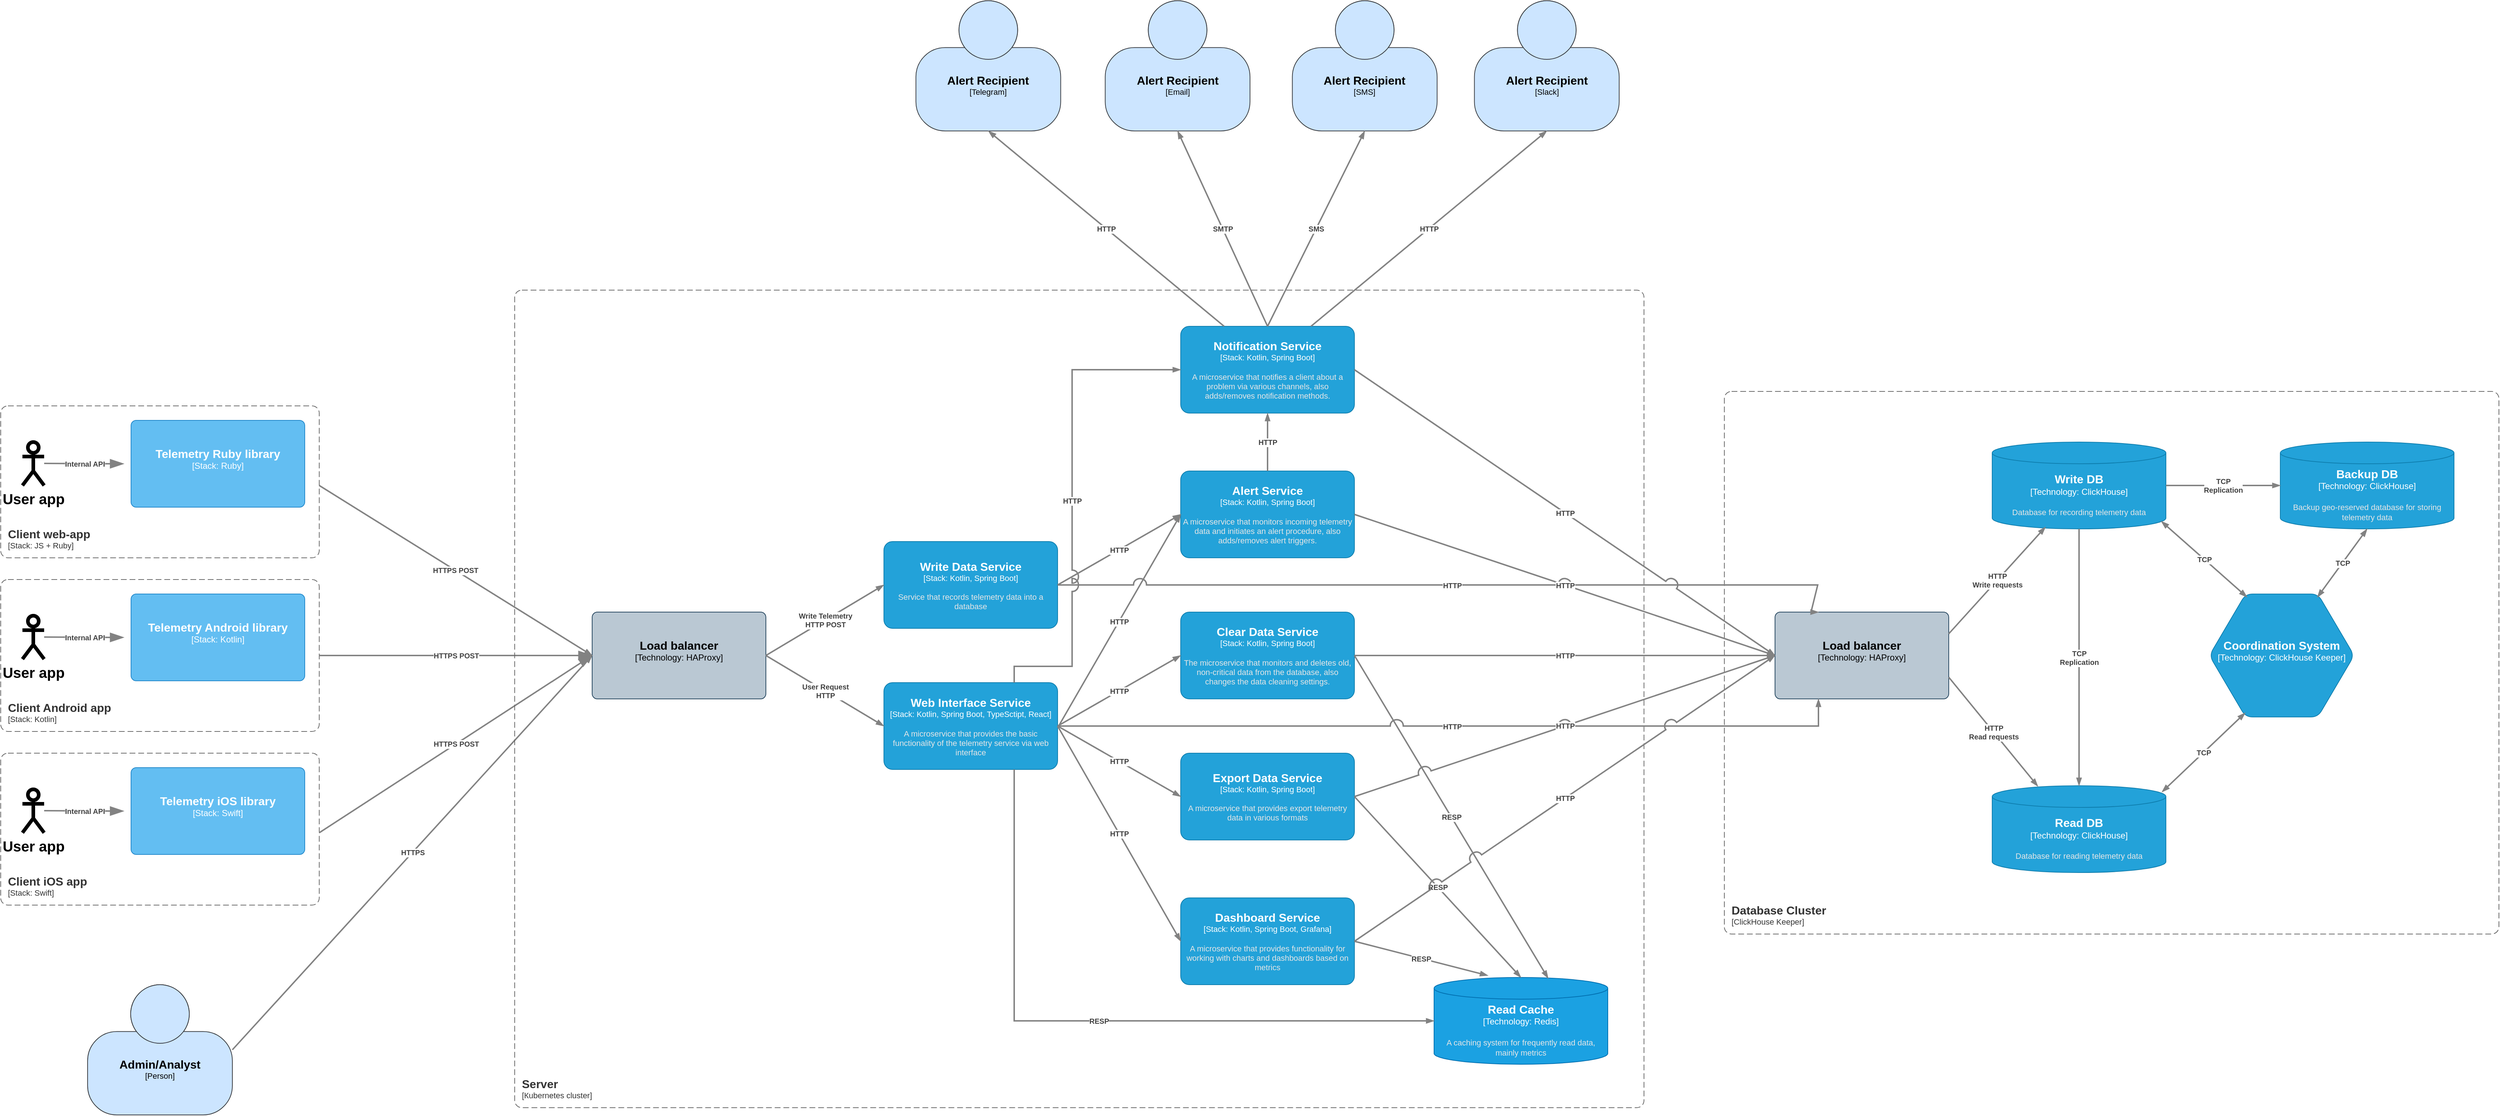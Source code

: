 <mxfile version="28.2.8">
  <diagram name="Страница — 1" id="ujGPFUUlUu314SVW7iKh">
    <mxGraphModel dx="1854" dy="2329" grid="1" gridSize="10" guides="1" tooltips="1" connect="1" arrows="1" fold="1" page="1" pageScale="1" pageWidth="827" pageHeight="1169" math="0" shadow="0">
      <root>
        <mxCell id="0" />
        <mxCell id="1" parent="0" />
        <object placeholders="1" c4Name="Write Data Service" c4Type="Stack" c4Technology="Kotlin, Spring Boot" c4Description="Service that records telemetry data into a database" label="&lt;font style=&quot;font-size: 16px&quot;&gt;&lt;b&gt;%c4Name%&lt;/b&gt;&lt;/font&gt;&lt;div&gt;[%c4Type%: %c4Technology%]&lt;/div&gt;&lt;br&gt;&lt;div&gt;&lt;font style=&quot;font-size: 11px&quot;&gt;&lt;font color=&quot;#E6E6E6&quot;&gt;%c4Description%&lt;/font&gt;&lt;/div&gt;" id="PJ23kh0so56DP_9Z9cC0-6">
          <mxCell style="rounded=1;whiteSpace=wrap;html=1;fontSize=11;labelBackgroundColor=none;fillColor=#23A2D9;fontColor=#ffffff;align=center;arcSize=10;strokeColor=#0E7DAD;metaEdit=1;resizable=0;points=[[0.25,0,0],[0.5,0,0],[0.75,0,0],[1,0.25,0],[1,0.5,0],[1,0.75,0],[0.75,1,0],[0.5,1,0],[0.25,1,0],[0,0.75,0],[0,0.5,0],[0,0.25,0]];" parent="1" vertex="1">
            <mxGeometry x="1230" y="307.5" width="240" height="120" as="geometry" />
          </mxCell>
        </object>
        <object placeholders="1" c4Name="Client web-app" c4Type="SystemScopeBoundary" c4Application="Stack: JS + Ruby" label="&lt;font style=&quot;font-size: 16px&quot;&gt;&lt;b&gt;&lt;div style=&quot;text-align: left&quot;&gt;%c4Name%&lt;/div&gt;&lt;/b&gt;&lt;/font&gt;&lt;div style=&quot;text-align: left&quot;&gt;[%c4Application%]&lt;/div&gt;" id="PJ23kh0so56DP_9Z9cC0-7">
          <mxCell style="rounded=1;fontSize=11;whiteSpace=wrap;html=1;dashed=1;arcSize=20;fillColor=none;strokeColor=#666666;fontColor=#333333;labelBackgroundColor=none;align=left;verticalAlign=bottom;labelBorderColor=none;spacingTop=0;spacing=10;dashPattern=8 4;metaEdit=1;rotatable=0;perimeter=rectanglePerimeter;noLabel=0;labelPadding=0;allowArrows=0;connectable=0;expand=0;recursiveResize=0;editable=1;pointerEvents=0;absoluteArcSize=1;points=[[0.25,0,0],[0.5,0,0],[0.75,0,0],[1,0.25,0],[1,0.5,0],[1,0.75,0],[0.75,1,0],[0.5,1,0],[0.25,1,0],[0,0.75,0],[0,0.5,0],[0,0.25,0]];" parent="1" vertex="1">
            <mxGeometry x="10" y="120" width="440" height="210" as="geometry" />
          </mxCell>
        </object>
        <object placeholders="1" c4Name="Telemetry Ruby library" c4Type="Stack" c4Technology="Ruby" c4Description="" label="&lt;font style=&quot;font-size: 16px&quot;&gt;&lt;b&gt;%c4Name%&lt;/b&gt;&lt;/font&gt;&lt;div&gt;[%c4Type%: %c4Technology%]&lt;/div&gt;&lt;br&gt;&lt;div&gt;&lt;font style=&quot;font-size: 11px&quot;&gt;%c4Description%&lt;/font&gt;&lt;/div&gt;" id="PJ23kh0so56DP_9Z9cC0-8">
          <mxCell style="rounded=1;whiteSpace=wrap;html=1;labelBackgroundColor=none;fillColor=#63BEF2;fontColor=#ffffff;align=center;arcSize=6;strokeColor=#2086C9;metaEdit=1;resizable=0;points=[[0.25,0,0],[0.5,0,0],[0.75,0,0],[1,0.25,0],[1,0.5,0],[1,0.75,0],[0.75,1,0],[0.5,1,0],[0.25,1,0],[0,0.75,0],[0,0.5,0],[0,0.25,0]];" parent="1" vertex="1">
            <mxGeometry x="190" y="140" width="240" height="120" as="geometry" />
          </mxCell>
        </object>
        <mxCell id="PJ23kh0so56DP_9Z9cC0-10" value="&lt;b&gt;&lt;font style=&quot;font-size: 20px;&quot;&gt;User app&lt;/font&gt;&lt;/b&gt;&lt;div&gt;&lt;b&gt;&lt;font style=&quot;font-size: 20px;&quot;&gt;&lt;br&gt;&lt;/font&gt;&lt;/b&gt;&lt;/div&gt;" style="shape=umlActor;verticalLabelPosition=bottom;verticalAlign=top;html=1;outlineConnect=0;strokeWidth=5;" parent="1" vertex="1">
          <mxGeometry x="40" y="170" width="30" height="60" as="geometry" />
        </mxCell>
        <object placeholders="1" c4Type="Relationship" c4Description="Internal API" label="&lt;div style=&quot;text-align: left&quot;&gt;&lt;div style=&quot;text-align: center&quot;&gt;&lt;b&gt;%c4Description%&lt;/b&gt;&lt;/div&gt;" id="PJ23kh0so56DP_9Z9cC0-11">
          <mxCell style="endArrow=blockThin;html=1;fontSize=10;fontColor=#404040;strokeWidth=2;endFill=1;strokeColor=#828282;elbow=vertical;metaEdit=1;endSize=14;startSize=14;jumpStyle=arc;jumpSize=16;rounded=0;edgeStyle=orthogonalEdgeStyle;" parent="1" edge="1">
            <mxGeometry width="240" relative="1" as="geometry">
              <mxPoint x="70" y="199.5" as="sourcePoint" />
              <mxPoint x="180" y="200" as="targetPoint" />
            </mxGeometry>
          </mxCell>
        </object>
        <object placeholders="1" c4Name="Client Android app" c4Type="SystemScopeBoundary" c4Application="Stack: Kotlin" label="&lt;font style=&quot;font-size: 16px&quot;&gt;&lt;b&gt;&lt;div style=&quot;text-align: left&quot;&gt;%c4Name%&lt;/div&gt;&lt;/b&gt;&lt;/font&gt;&lt;div style=&quot;text-align: left&quot;&gt;[%c4Application%]&lt;/div&gt;" id="PJ23kh0so56DP_9Z9cC0-13">
          <mxCell style="rounded=1;fontSize=11;whiteSpace=wrap;html=1;dashed=1;arcSize=20;fillColor=none;strokeColor=#666666;fontColor=#333333;labelBackgroundColor=none;align=left;verticalAlign=bottom;labelBorderColor=none;spacingTop=0;spacing=10;dashPattern=8 4;metaEdit=1;rotatable=0;perimeter=rectanglePerimeter;noLabel=0;labelPadding=0;allowArrows=0;connectable=0;expand=0;recursiveResize=0;editable=1;pointerEvents=0;absoluteArcSize=1;points=[[0.25,0,0],[0.5,0,0],[0.75,0,0],[1,0.25,0],[1,0.5,0],[1,0.75,0],[0.75,1,0],[0.5,1,0],[0.25,1,0],[0,0.75,0],[0,0.5,0],[0,0.25,0]];" parent="1" vertex="1">
            <mxGeometry x="10" y="360" width="440" height="210" as="geometry" />
          </mxCell>
        </object>
        <object placeholders="1" c4Name="Telemetry Android library" c4Type="Stack" c4Technology="Kotlin" c4Description="" label="&lt;font style=&quot;font-size: 16px&quot;&gt;&lt;b&gt;%c4Name%&lt;/b&gt;&lt;/font&gt;&lt;div&gt;[%c4Type%: %c4Technology%]&lt;/div&gt;&lt;br&gt;&lt;div&gt;&lt;font style=&quot;font-size: 11px&quot;&gt;%c4Description%&lt;/font&gt;&lt;/div&gt;" id="PJ23kh0so56DP_9Z9cC0-14">
          <mxCell style="rounded=1;whiteSpace=wrap;html=1;labelBackgroundColor=none;fillColor=#63BEF2;fontColor=#ffffff;align=center;arcSize=6;strokeColor=#2086C9;metaEdit=1;resizable=0;points=[[0.25,0,0],[0.5,0,0],[0.75,0,0],[1,0.25,0],[1,0.5,0],[1,0.75,0],[0.75,1,0],[0.5,1,0],[0.25,1,0],[0,0.75,0],[0,0.5,0],[0,0.25,0]];" parent="1" vertex="1">
            <mxGeometry x="190" y="380" width="240" height="120" as="geometry" />
          </mxCell>
        </object>
        <mxCell id="PJ23kh0so56DP_9Z9cC0-15" value="&lt;b&gt;&lt;font style=&quot;font-size: 20px;&quot;&gt;User app&lt;/font&gt;&lt;/b&gt;" style="shape=umlActor;verticalLabelPosition=bottom;verticalAlign=top;html=1;outlineConnect=0;strokeWidth=5;" parent="1" vertex="1">
          <mxGeometry x="40" y="410" width="30" height="60" as="geometry" />
        </mxCell>
        <object placeholders="1" c4Type="Relationship" c4Description="Internal API" label="&lt;div style=&quot;text-align: left&quot;&gt;&lt;div style=&quot;text-align: center&quot;&gt;&lt;b&gt;%c4Description%&lt;/b&gt;&lt;/div&gt;" id="PJ23kh0so56DP_9Z9cC0-16">
          <mxCell style="endArrow=blockThin;html=1;fontSize=10;fontColor=#404040;strokeWidth=2;endFill=1;strokeColor=#828282;elbow=vertical;metaEdit=1;endSize=14;startSize=14;jumpStyle=arc;jumpSize=16;rounded=0;edgeStyle=orthogonalEdgeStyle;" parent="1" edge="1">
            <mxGeometry width="240" relative="1" as="geometry">
              <mxPoint x="70" y="439.5" as="sourcePoint" />
              <mxPoint x="180" y="440" as="targetPoint" />
            </mxGeometry>
          </mxCell>
        </object>
        <object placeholders="1" c4Name="Client iOS app" c4Type="SystemScopeBoundary" c4Application="Stack: Swift" label="&lt;font style=&quot;font-size: 16px&quot;&gt;&lt;b&gt;&lt;div style=&quot;text-align: left&quot;&gt;%c4Name%&lt;/div&gt;&lt;/b&gt;&lt;/font&gt;&lt;div style=&quot;text-align: left&quot;&gt;[%c4Application%]&lt;/div&gt;" id="PJ23kh0so56DP_9Z9cC0-17">
          <mxCell style="rounded=1;fontSize=11;whiteSpace=wrap;html=1;dashed=1;arcSize=20;fillColor=none;strokeColor=#666666;fontColor=#333333;labelBackgroundColor=none;align=left;verticalAlign=bottom;labelBorderColor=none;spacingTop=0;spacing=10;dashPattern=8 4;metaEdit=1;rotatable=0;perimeter=rectanglePerimeter;noLabel=0;labelPadding=0;allowArrows=0;connectable=0;expand=0;recursiveResize=0;editable=1;pointerEvents=0;absoluteArcSize=1;points=[[0.25,0,0],[0.5,0,0],[0.75,0,0],[1,0.25,0],[1,0.5,0],[1,0.75,0],[0.75,1,0],[0.5,1,0],[0.25,1,0],[0,0.75,0],[0,0.5,0],[0,0.25,0]];" parent="1" vertex="1">
            <mxGeometry x="10" y="600" width="440" height="210" as="geometry" />
          </mxCell>
        </object>
        <object placeholders="1" c4Name="Telemetry iOS library" c4Type="Stack" c4Technology="Swift" c4Description="" label="&lt;font style=&quot;font-size: 16px&quot;&gt;&lt;b&gt;%c4Name%&lt;/b&gt;&lt;/font&gt;&lt;div&gt;[%c4Type%: %c4Technology%]&lt;/div&gt;&lt;br&gt;&lt;div&gt;&lt;font style=&quot;font-size: 11px&quot;&gt;%c4Description%&lt;/font&gt;&lt;/div&gt;" id="PJ23kh0so56DP_9Z9cC0-18">
          <mxCell style="rounded=1;whiteSpace=wrap;html=1;labelBackgroundColor=none;fillColor=#63BEF2;fontColor=#ffffff;align=center;arcSize=6;strokeColor=#2086C9;metaEdit=1;resizable=0;points=[[0.25,0,0],[0.5,0,0],[0.75,0,0],[1,0.25,0],[1,0.5,0],[1,0.75,0],[0.75,1,0],[0.5,1,0],[0.25,1,0],[0,0.75,0],[0,0.5,0],[0,0.25,0]];" parent="1" vertex="1">
            <mxGeometry x="190" y="620" width="240" height="120" as="geometry" />
          </mxCell>
        </object>
        <mxCell id="PJ23kh0so56DP_9Z9cC0-19" value="&lt;b&gt;&lt;font style=&quot;font-size: 20px;&quot;&gt;User app&lt;/font&gt;&lt;/b&gt;" style="shape=umlActor;verticalLabelPosition=bottom;verticalAlign=top;html=1;outlineConnect=0;strokeWidth=5;" parent="1" vertex="1">
          <mxGeometry x="40" y="650" width="30" height="60" as="geometry" />
        </mxCell>
        <object placeholders="1" c4Type="Relationship" c4Description="Internal API" label="&lt;div style=&quot;text-align: left&quot;&gt;&lt;div style=&quot;text-align: center&quot;&gt;&lt;b&gt;%c4Description%&lt;/b&gt;&lt;/div&gt;" id="PJ23kh0so56DP_9Z9cC0-20">
          <mxCell style="endArrow=blockThin;html=1;fontSize=10;fontColor=#404040;strokeWidth=2;endFill=1;strokeColor=#828282;elbow=vertical;metaEdit=1;endSize=14;startSize=14;jumpStyle=arc;jumpSize=16;rounded=0;edgeStyle=orthogonalEdgeStyle;" parent="1" edge="1">
            <mxGeometry width="240" relative="1" as="geometry">
              <mxPoint x="70" y="679.5" as="sourcePoint" />
              <mxPoint x="180" y="680" as="targetPoint" />
            </mxGeometry>
          </mxCell>
        </object>
        <object placeholders="1" c4Name="Load balancer" c4Type="Technology" c4Technology="HAProxy" c4Description="" label="&lt;font style=&quot;font-size: 16px&quot;&gt;&lt;b&gt;%c4Name%&lt;/b&gt;&lt;/font&gt;&lt;div&gt;[%c4Type%: %c4Technology%]&lt;/div&gt;&lt;br&gt;&lt;div&gt;&lt;font style=&quot;font-size: 11px&quot;&gt;%c4Description%&lt;/font&gt;&lt;/div&gt;" id="DJxPHzroDgfak4TRxIgO-2">
          <mxCell style="rounded=1;whiteSpace=wrap;html=1;labelBackgroundColor=none;fillColor=#bac8d3;align=center;arcSize=6;strokeColor=#23445d;metaEdit=1;resizable=0;points=[[0.25,0,0],[0.5,0,0],[0.75,0,0],[1,0.25,0],[1,0.5,0],[1,0.75,0],[0.75,1,0],[0.5,1,0],[0.25,1,0],[0,0.75,0],[0,0.5,0],[0,0.25,0]];" parent="1" vertex="1">
            <mxGeometry x="827" y="405" width="240" height="120" as="geometry" />
          </mxCell>
        </object>
        <object placeholders="1" c4Type="Relationship" c4Description="HTTPS POST" label="&lt;div style=&quot;text-align: left&quot;&gt;&lt;div style=&quot;text-align: center&quot;&gt;&lt;b&gt;%c4Description%&lt;/b&gt;&lt;/div&gt;" id="DJxPHzroDgfak4TRxIgO-3">
          <mxCell style="endArrow=blockThin;html=1;fontSize=10;fontColor=#404040;strokeWidth=2;endFill=1;strokeColor=#828282;elbow=vertical;metaEdit=1;jumpStyle=arc;jumpSize=16;rounded=0;entryX=0;entryY=0.5;entryDx=0;entryDy=0;entryPerimeter=0;" parent="1" target="DJxPHzroDgfak4TRxIgO-2" edge="1">
            <mxGeometry width="240" relative="1" as="geometry">
              <mxPoint x="450" y="230" as="sourcePoint" />
              <mxPoint x="910" y="270" as="targetPoint" />
            </mxGeometry>
          </mxCell>
        </object>
        <object placeholders="1" c4Type="Relationship" c4Description="HTTPS POST" label="&lt;div style=&quot;text-align: left&quot;&gt;&lt;div style=&quot;text-align: center&quot;&gt;&lt;b&gt;%c4Description%&lt;/b&gt;&lt;/div&gt;" id="DJxPHzroDgfak4TRxIgO-6">
          <mxCell style="endArrow=blockThin;html=1;fontSize=10;fontColor=#404040;strokeWidth=2;endFill=1;strokeColor=#828282;elbow=vertical;metaEdit=1;endSize=14;startSize=20;jumpStyle=arc;jumpSize=16;rounded=0;entryX=0;entryY=0.5;entryDx=0;entryDy=0;entryPerimeter=0;" parent="1" target="DJxPHzroDgfak4TRxIgO-2" edge="1">
            <mxGeometry width="240" relative="1" as="geometry">
              <mxPoint x="450" y="465" as="sourcePoint" />
              <mxPoint x="690" y="470" as="targetPoint" />
            </mxGeometry>
          </mxCell>
        </object>
        <object placeholders="1" c4Type="Relationship" c4Description="HTTPS POST" label="&lt;div style=&quot;text-align: left&quot;&gt;&lt;div style=&quot;text-align: center&quot;&gt;&lt;b&gt;%c4Description%&lt;/b&gt;&lt;/div&gt;" id="DJxPHzroDgfak4TRxIgO-8">
          <mxCell style="endArrow=blockThin;html=1;fontSize=10;fontColor=#404040;strokeWidth=2;endFill=1;strokeColor=#828282;elbow=vertical;metaEdit=1;endSize=14;startSize=14;jumpStyle=arc;jumpSize=16;rounded=0;entryX=0;entryY=0.5;entryDx=0;entryDy=0;entryPerimeter=0;" parent="1" target="DJxPHzroDgfak4TRxIgO-2" edge="1">
            <mxGeometry width="240" relative="1" as="geometry">
              <mxPoint x="450" y="710" as="sourcePoint" />
              <mxPoint x="827" y="955" as="targetPoint" />
            </mxGeometry>
          </mxCell>
        </object>
        <object placeholders="1" c4Type="Relationship" c4Description="HTTPS" label="&lt;div style=&quot;text-align: left&quot;&gt;&lt;div style=&quot;text-align: center&quot;&gt;&lt;b&gt;%c4Description%&lt;/b&gt;&lt;/div&gt;" id="DJxPHzroDgfak4TRxIgO-11">
          <mxCell style="endArrow=blockThin;html=1;fontSize=10;fontColor=#404040;strokeWidth=2;endFill=1;strokeColor=#828282;elbow=vertical;metaEdit=1;jumpStyle=arc;jumpSize=16;rounded=0;entryX=0;entryY=0.5;entryDx=0;entryDy=0;entryPerimeter=0;exitX=1;exitY=0.5;exitDx=0;exitDy=0;exitPerimeter=0;" parent="1" target="DJxPHzroDgfak4TRxIgO-2" edge="1" source="fp58TEoRmR5FGvBEZIwE-23">
            <mxGeometry width="240" relative="1" as="geometry">
              <mxPoint x="340" y="1010" as="sourcePoint" />
              <mxPoint x="1007" y="490.0" as="targetPoint" />
            </mxGeometry>
          </mxCell>
        </object>
        <object placeholders="1" c4Name="Web Interface Service" c4Type="Stack" c4Technology="Kotlin, Spring Boot, TypeSctipt, React" c4Description="A microservice that provides the basic functionality of the telemetry service via web interface" label="&lt;font style=&quot;font-size: 16px&quot;&gt;&lt;b&gt;%c4Name%&lt;/b&gt;&lt;/font&gt;&lt;div&gt;[%c4Type%: %c4Technology%]&lt;/div&gt;&lt;br&gt;&lt;div&gt;&lt;font style=&quot;font-size: 11px&quot;&gt;&lt;font color=&quot;#E6E6E6&quot;&gt;%c4Description%&lt;/font&gt;&lt;/div&gt;" id="DJxPHzroDgfak4TRxIgO-12">
          <mxCell style="rounded=1;whiteSpace=wrap;html=1;fontSize=11;labelBackgroundColor=none;fillColor=#23A2D9;fontColor=#ffffff;align=center;arcSize=10;strokeColor=#0E7DAD;metaEdit=1;resizable=0;points=[[0.25,0,0],[0.5,0,0],[0.75,0,0],[1,0.25,0],[1,0.5,0],[1,0.75,0],[0.75,1,0],[0.5,1,0],[0.25,1,0],[0,0.75,0],[0,0.5,0],[0,0.25,0]];" parent="1" vertex="1">
            <mxGeometry x="1230" y="502.5" width="240" height="120" as="geometry" />
          </mxCell>
        </object>
        <object placeholders="1" c4Name="Dashboard Service" c4Type="Stack" c4Technology="Kotlin, Spring Boot, Grafana" c4Description="A microservice that provides functionality for working with charts and dashboards based on metrics" label="&lt;font style=&quot;font-size: 16px&quot;&gt;&lt;b&gt;%c4Name%&lt;/b&gt;&lt;/font&gt;&lt;div&gt;[%c4Type%: %c4Technology%]&lt;/div&gt;&lt;br&gt;&lt;div&gt;&lt;font style=&quot;font-size: 11px&quot;&gt;&lt;font color=&quot;#E6E6E6&quot;&gt;%c4Description%&lt;/font&gt;&lt;/div&gt;" id="DJxPHzroDgfak4TRxIgO-13">
          <mxCell style="rounded=1;whiteSpace=wrap;html=1;fontSize=11;labelBackgroundColor=none;fillColor=#23A2D9;fontColor=#ffffff;align=center;arcSize=10;strokeColor=#0E7DAD;metaEdit=1;resizable=0;points=[[0.25,0,0],[0.5,0,0],[0.75,0,0],[1,0.25,0],[1,0.5,0],[1,0.75,0],[0.75,1,0],[0.5,1,0],[0.25,1,0],[0,0.75,0],[0,0.5,0],[0,0.25,0]];" parent="1" vertex="1">
            <mxGeometry x="1640" y="800" width="240" height="120" as="geometry" />
          </mxCell>
        </object>
        <object placeholders="1" c4Name="Export Data Service" c4Type="Stack" c4Technology="Kotlin, Spring Boot" c4Description="A microservice that provides export telemetry data in various formats" label="&lt;font style=&quot;font-size: 16px&quot;&gt;&lt;b&gt;%c4Name%&lt;/b&gt;&lt;/font&gt;&lt;div&gt;[%c4Type%: %c4Technology%]&lt;/div&gt;&lt;br&gt;&lt;div&gt;&lt;font style=&quot;font-size: 11px&quot;&gt;&lt;font color=&quot;#E6E6E6&quot;&gt;%c4Description%&lt;/font&gt;&lt;/div&gt;" id="DJxPHzroDgfak4TRxIgO-14">
          <mxCell style="rounded=1;whiteSpace=wrap;html=1;fontSize=11;labelBackgroundColor=none;fillColor=#23A2D9;fontColor=#ffffff;align=center;arcSize=10;strokeColor=#0E7DAD;metaEdit=1;resizable=0;points=[[0.25,0,0],[0.5,0,0],[0.75,0,0],[1,0.25,0],[1,0.5,0],[1,0.75,0],[0.75,1,0],[0.5,1,0],[0.25,1,0],[0,0.75,0],[0,0.5,0],[0,0.25,0]];" parent="1" vertex="1">
            <mxGeometry x="1640" y="600" width="240" height="120" as="geometry" />
          </mxCell>
        </object>
        <object placeholders="1" c4Name="Alert Service" c4Type="Stack" c4Technology="Kotlin, Spring Boot" c4Description="A microservice that monitors incoming telemetry data and initiates an alert procedure, also adds/removes alert triggers." label="&lt;font style=&quot;font-size: 16px&quot;&gt;&lt;b&gt;%c4Name%&lt;/b&gt;&lt;/font&gt;&lt;div&gt;[%c4Type%: %c4Technology%]&lt;/div&gt;&lt;br&gt;&lt;div&gt;&lt;font style=&quot;font-size: 11px&quot;&gt;&lt;font color=&quot;#E6E6E6&quot;&gt;%c4Description%&lt;/font&gt;&lt;/div&gt;" id="DJxPHzroDgfak4TRxIgO-15">
          <mxCell style="rounded=1;whiteSpace=wrap;html=1;fontSize=11;labelBackgroundColor=none;fillColor=#23A2D9;fontColor=#ffffff;align=center;arcSize=10;strokeColor=#0E7DAD;metaEdit=1;resizable=0;points=[[0.25,0,0],[0.5,0,0],[0.75,0,0],[1,0.25,0],[1,0.5,0],[1,0.75,0],[0.75,1,0],[0.5,1,0],[0.25,1,0],[0,0.75,0],[0,0.5,0],[0,0.25,0]];" parent="1" vertex="1">
            <mxGeometry x="1640" y="210" width="240" height="120" as="geometry" />
          </mxCell>
        </object>
        <object placeholders="1" c4Name="Notification Service" c4Type="Stack" c4Technology="Kotlin, Spring Boot" c4Description="A microservice that notifies a client about a problem via various channels, also adds/removes notification methods." label="&lt;font style=&quot;font-size: 16px&quot;&gt;&lt;b&gt;%c4Name%&lt;/b&gt;&lt;/font&gt;&lt;div&gt;[%c4Type%: %c4Technology%]&lt;/div&gt;&lt;br&gt;&lt;div&gt;&lt;font style=&quot;font-size: 11px&quot;&gt;&lt;font color=&quot;#E6E6E6&quot;&gt;%c4Description%&lt;/font&gt;&lt;/div&gt;" id="DJxPHzroDgfak4TRxIgO-16">
          <mxCell style="rounded=1;whiteSpace=wrap;html=1;fontSize=11;labelBackgroundColor=none;fillColor=#23A2D9;fontColor=#ffffff;align=center;arcSize=10;strokeColor=#0E7DAD;metaEdit=1;resizable=0;points=[[0.25,0,0],[0.5,0,0],[0.75,0,0],[1,0.25,0],[1,0.5,0],[1,0.75,0],[0.75,1,0],[0.5,1,0],[0.25,1,0],[0,0.75,0],[0,0.5,0],[0,0.25,0]];" parent="1" vertex="1">
            <mxGeometry x="1640" y="10" width="240" height="120" as="geometry" />
          </mxCell>
        </object>
        <object placeholders="1" c4Name="Clear Data Service" c4Type="Stack" c4Technology="Kotlin, Spring Boot" c4Description="The microservice that monitors and deletes old, non-critical data from the database, also changes the data cleaning settings." label="&lt;font style=&quot;font-size: 16px&quot;&gt;&lt;b&gt;%c4Name%&lt;/b&gt;&lt;/font&gt;&lt;div&gt;[%c4Type%: %c4Technology%]&lt;/div&gt;&lt;br&gt;&lt;div&gt;&lt;font style=&quot;font-size: 11px&quot;&gt;&lt;font color=&quot;#E6E6E6&quot;&gt;%c4Description%&lt;/font&gt;&lt;/div&gt;" id="DJxPHzroDgfak4TRxIgO-17">
          <mxCell style="rounded=1;whiteSpace=wrap;html=1;fontSize=11;labelBackgroundColor=none;fillColor=#23A2D9;fontColor=#ffffff;align=center;arcSize=10;strokeColor=#0E7DAD;metaEdit=1;resizable=0;points=[[0.25,0,0],[0.5,0,0],[0.75,0,0],[1,0.25,0],[1,0.5,0],[1,0.75,0],[0.75,1,0],[0.5,1,0],[0.25,1,0],[0,0.75,0],[0,0.5,0],[0,0.25,0]];" parent="1" vertex="1">
            <mxGeometry x="1640" y="405" width="240" height="120" as="geometry" />
          </mxCell>
        </object>
        <object placeholders="1" c4Name="Read Cache" c4Type="Technology" c4Technology="Redis" c4Description="A caching system for frequently read data, mainly metrics" label="&lt;font style=&quot;font-size: 16px&quot;&gt;&lt;b&gt;%c4Name%&lt;/b&gt;&lt;/font&gt;&lt;div&gt;[%c4Type%:&amp;nbsp;%c4Technology%]&lt;/div&gt;&lt;br&gt;&lt;div&gt;&lt;font style=&quot;font-size: 11px&quot;&gt;&lt;font color=&quot;#E6E6E6&quot;&gt;%c4Description%&lt;/font&gt;&lt;/div&gt;" id="DJxPHzroDgfak4TRxIgO-18">
          <mxCell style="shape=cylinder3;size=15;whiteSpace=wrap;html=1;boundedLbl=1;rounded=0;labelBackgroundColor=none;fillColor=#1ba1e2;fontSize=12;align=center;strokeColor=#006EAF;metaEdit=1;points=[[0.5,0,0],[1,0.25,0],[1,0.5,0],[1,0.75,0],[0.5,1,0],[0,0.75,0],[0,0.5,0],[0,0.25,0]];resizable=0;fontColor=#ffffff;" parent="1" vertex="1">
            <mxGeometry x="1990" y="910" width="240" height="120" as="geometry" />
          </mxCell>
        </object>
        <object placeholders="1" c4Name="Server" c4Type="SystemScopeBoundary" c4Application="Кubernetes cluster" label="&lt;font style=&quot;font-size: 16px&quot;&gt;&lt;b&gt;&lt;div style=&quot;text-align: left&quot;&gt;%c4Name%&lt;/div&gt;&lt;/b&gt;&lt;/font&gt;&lt;div style=&quot;text-align: left&quot;&gt;[%c4Application%]&lt;/div&gt;" id="DJxPHzroDgfak4TRxIgO-19">
          <mxCell style="rounded=1;fontSize=11;whiteSpace=wrap;html=1;dashed=1;arcSize=20;fillColor=none;strokeColor=#666666;fontColor=#333333;labelBackgroundColor=none;align=left;verticalAlign=bottom;labelBorderColor=none;spacingTop=0;spacing=10;dashPattern=8 4;metaEdit=1;rotatable=0;perimeter=rectanglePerimeter;noLabel=0;labelPadding=0;allowArrows=0;connectable=0;expand=0;recursiveResize=0;editable=1;pointerEvents=0;absoluteArcSize=1;points=[[0.25,0,0],[0.5,0,0],[0.75,0,0],[1,0.25,0],[1,0.5,0],[1,0.75,0],[0.75,1,0],[0.5,1,0],[0.25,1,0],[0,0.75,0],[0,0.5,0],[0,0.25,0]];" parent="1" vertex="1">
            <mxGeometry x="720" y="-40" width="1560" height="1130" as="geometry" />
          </mxCell>
        </object>
        <object placeholders="1" c4Name="Database Cluster" c4Type="SystemScopeBoundary" c4Application="ClickHouse Keeper" label="&lt;font style=&quot;font-size: 16px&quot;&gt;&lt;b&gt;&lt;div style=&quot;text-align: left&quot;&gt;%c4Name%&lt;/div&gt;&lt;/b&gt;&lt;/font&gt;&lt;div style=&quot;text-align: left&quot;&gt;[%c4Application%]&lt;/div&gt;" id="fp58TEoRmR5FGvBEZIwE-1">
          <mxCell style="rounded=1;fontSize=11;whiteSpace=wrap;html=1;dashed=1;arcSize=20;fillColor=none;strokeColor=#666666;fontColor=#333333;labelBackgroundColor=none;align=left;verticalAlign=bottom;labelBorderColor=none;spacingTop=0;spacing=10;dashPattern=8 4;metaEdit=1;rotatable=0;perimeter=rectanglePerimeter;noLabel=0;labelPadding=0;allowArrows=0;connectable=0;expand=0;recursiveResize=0;editable=1;pointerEvents=0;absoluteArcSize=1;points=[[0.25,0,0],[0.5,0,0],[0.75,0,0],[1,0.25,0],[1,0.5,0],[1,0.75,0],[0.75,1,0],[0.5,1,0],[0.25,1,0],[0,0.75,0],[0,0.5,0],[0,0.25,0]];" vertex="1" parent="1">
            <mxGeometry x="2391" y="100" width="1070" height="750" as="geometry" />
          </mxCell>
        </object>
        <object placeholders="1" c4Name="Write DB" c4Type="Technology" c4Technology="ClickHouse" c4Description="Database for recording telemetry data" label="&lt;font style=&quot;font-size: 16px&quot;&gt;&lt;b&gt;%c4Name%&lt;/b&gt;&lt;/font&gt;&lt;div&gt;[%c4Type%:&amp;nbsp;%c4Technology%]&lt;/div&gt;&lt;br&gt;&lt;div&gt;&lt;font style=&quot;font-size: 11px&quot;&gt;&lt;font color=&quot;#E6E6E6&quot;&gt;%c4Description%&lt;/font&gt;&lt;/div&gt;" id="fp58TEoRmR5FGvBEZIwE-2">
          <mxCell style="shape=cylinder3;size=15;whiteSpace=wrap;html=1;boundedLbl=1;rounded=0;labelBackgroundColor=none;fillColor=#23A2D9;fontSize=12;fontColor=#ffffff;align=center;strokeColor=#0E7DAD;metaEdit=1;points=[[0.5,0,0],[1,0.25,0],[1,0.5,0],[1,0.75,0],[0.5,1,0],[0,0.75,0],[0,0.5,0],[0,0.25,0]];resizable=0;" vertex="1" parent="1">
            <mxGeometry x="2761" y="170" width="240" height="120" as="geometry" />
          </mxCell>
        </object>
        <object placeholders="1" c4Name="Coordination System" c4Type="Technology" c4Technology="ClickHouse Keeper" c4Description="" label="&lt;font style=&quot;font-size: 16px&quot;&gt;&lt;b&gt;%c4Name%&lt;/b&gt;&lt;/font&gt;&lt;div&gt;[%c4Type%:&amp;nbsp;%c4Technology%]&lt;/div&gt;&lt;br&gt;&lt;div&gt;&lt;font style=&quot;font-size: 11px&quot;&gt;&lt;font color=&quot;#E6E6E6&quot;&gt;%c4Description%&lt;/font&gt;&lt;/div&gt;" id="fp58TEoRmR5FGvBEZIwE-3">
          <mxCell style="shape=hexagon;size=50;perimeter=hexagonPerimeter2;whiteSpace=wrap;html=1;fixedSize=1;rounded=1;labelBackgroundColor=none;fillColor=#23A2D9;fontSize=12;fontColor=#ffffff;align=center;strokeColor=#0E7DAD;metaEdit=1;points=[[0.5,0,0],[1,0.25,0],[1,0.5,0],[1,0.75,0],[0.5,1,0],[0,0.75,0],[0,0.5,0],[0,0.25,0]];resizable=0;" vertex="1" parent="1">
            <mxGeometry x="3061" y="380" width="200" height="170" as="geometry" />
          </mxCell>
        </object>
        <object placeholders="1" c4Name="Read DB" c4Type="Technology" c4Technology="ClickHouse" c4Description="Database for reading telemetry data" label="&lt;font style=&quot;font-size: 16px&quot;&gt;&lt;b&gt;%c4Name%&lt;/b&gt;&lt;/font&gt;&lt;div&gt;[%c4Type%:&amp;nbsp;%c4Technology%]&lt;/div&gt;&lt;br&gt;&lt;div&gt;&lt;font style=&quot;font-size: 11px&quot;&gt;&lt;font color=&quot;#E6E6E6&quot;&gt;%c4Description%&lt;/font&gt;&lt;/div&gt;" id="fp58TEoRmR5FGvBEZIwE-4">
          <mxCell style="shape=cylinder3;size=15;whiteSpace=wrap;html=1;boundedLbl=1;rounded=0;labelBackgroundColor=none;fillColor=#23A2D9;fontSize=12;fontColor=#ffffff;align=center;strokeColor=#0E7DAD;metaEdit=1;points=[[0.5,0,0],[1,0.25,0],[1,0.5,0],[1,0.75,0],[0.5,1,0],[0,0.75,0],[0,0.5,0],[0,0.25,0]];resizable=0;" vertex="1" parent="1">
            <mxGeometry x="2761" y="645" width="240" height="120" as="geometry" />
          </mxCell>
        </object>
        <object placeholders="1" c4Name="Load balancer" c4Type="Technology" c4Technology="HAProxy" c4Description="" label="&lt;font style=&quot;font-size: 16px&quot;&gt;&lt;b&gt;%c4Name%&lt;/b&gt;&lt;/font&gt;&lt;div&gt;[%c4Type%: %c4Technology%]&lt;/div&gt;&lt;br&gt;&lt;div&gt;&lt;font style=&quot;font-size: 11px&quot;&gt;%c4Description%&lt;/font&gt;&lt;/div&gt;" id="fp58TEoRmR5FGvBEZIwE-5">
          <mxCell style="rounded=1;whiteSpace=wrap;html=1;labelBackgroundColor=none;fillColor=#bac8d3;align=center;arcSize=6;strokeColor=#23445d;metaEdit=1;resizable=0;points=[[0.25,0,0],[0.5,0,0],[0.75,0,0],[1,0.25,0],[1,0.5,0],[1,0.75,0],[0.75,1,0],[0.5,1,0],[0.25,1,0],[0,0.75,0],[0,0.5,0],[0,0.25,0]];" vertex="1" parent="1">
            <mxGeometry x="2461" y="405" width="240" height="120" as="geometry" />
          </mxCell>
        </object>
        <object placeholders="1" c4Type="Relationship" c4Description="Write Telemetry&#xa;HTTP POST" label="&lt;div style=&quot;text-align: left&quot;&gt;&lt;div style=&quot;text-align: center&quot;&gt;&lt;b&gt;%c4Description%&lt;/b&gt;&lt;/div&gt;" id="fp58TEoRmR5FGvBEZIwE-7">
          <mxCell style="endArrow=blockThin;html=1;fontSize=10;fontColor=#404040;strokeWidth=2;endFill=1;strokeColor=#828282;elbow=vertical;metaEdit=1;jumpStyle=arc;jumpSize=16;rounded=0;entryX=0;entryY=0.5;entryDx=0;entryDy=0;entryPerimeter=0;exitX=1;exitY=0.5;exitDx=0;exitDy=0;exitPerimeter=0;" edge="1" parent="1" source="DJxPHzroDgfak4TRxIgO-2" target="PJ23kh0so56DP_9Z9cC0-6">
            <mxGeometry width="240" relative="1" as="geometry">
              <mxPoint x="990" y="155" as="sourcePoint" />
              <mxPoint x="1367" y="390" as="targetPoint" />
            </mxGeometry>
          </mxCell>
        </object>
        <object placeholders="1" c4Type="Relationship" c4Description="User Request&#xa;HTTP" label="&lt;div style=&quot;text-align: left&quot;&gt;&lt;div style=&quot;text-align: center&quot;&gt;&lt;b&gt;%c4Description%&lt;/b&gt;&lt;/div&gt;" id="fp58TEoRmR5FGvBEZIwE-9">
          <mxCell style="endArrow=blockThin;html=1;fontSize=10;fontColor=#404040;strokeWidth=2;endFill=1;strokeColor=#828282;elbow=vertical;metaEdit=1;jumpStyle=arc;jumpSize=16;rounded=0;entryX=0;entryY=0.5;entryDx=0;entryDy=0;entryPerimeter=0;exitX=1;exitY=0.5;exitDx=0;exitDy=0;exitPerimeter=0;" edge="1" parent="1" source="DJxPHzroDgfak4TRxIgO-2" target="DJxPHzroDgfak4TRxIgO-12">
            <mxGeometry width="240" relative="1" as="geometry">
              <mxPoint x="1120" y="555" as="sourcePoint" />
              <mxPoint x="1283" y="420" as="targetPoint" />
            </mxGeometry>
          </mxCell>
        </object>
        <object placeholders="1" c4Type="Relationship" c4Description="HTTP" label="&lt;div style=&quot;text-align: left&quot;&gt;&lt;div style=&quot;text-align: center&quot;&gt;&lt;b&gt;%c4Description%&lt;/b&gt;&lt;/div&gt;" id="fp58TEoRmR5FGvBEZIwE-10">
          <mxCell style="endArrow=blockThin;html=1;fontSize=10;fontColor=#404040;strokeWidth=2;endFill=1;strokeColor=#828282;elbow=vertical;metaEdit=1;jumpStyle=arc;jumpSize=16;rounded=0;entryX=0;entryY=0.5;entryDx=0;entryDy=0;entryPerimeter=0;exitX=1;exitY=0.5;exitDx=0;exitDy=0;exitPerimeter=0;" edge="1" parent="1" source="PJ23kh0so56DP_9Z9cC0-6" target="DJxPHzroDgfak4TRxIgO-15">
            <mxGeometry width="240" relative="1" as="geometry">
              <mxPoint x="1470" y="190" as="sourcePoint" />
              <mxPoint x="1573" y="200" as="targetPoint" />
            </mxGeometry>
          </mxCell>
        </object>
        <object placeholders="1" c4Type="Relationship" c4Description="HTTP" label="&lt;div style=&quot;text-align: left&quot;&gt;&lt;div style=&quot;text-align: center&quot;&gt;&lt;b&gt;%c4Description%&lt;/b&gt;&lt;/div&gt;" id="fp58TEoRmR5FGvBEZIwE-12">
          <mxCell style="endArrow=blockThin;html=1;fontSize=10;fontColor=#404040;strokeWidth=2;endFill=1;strokeColor=#828282;elbow=vertical;metaEdit=1;jumpStyle=arc;jumpSize=16;rounded=0;entryX=0.5;entryY=1;entryDx=0;entryDy=0;entryPerimeter=0;exitX=0.5;exitY=0;exitDx=0;exitDy=0;exitPerimeter=0;" edge="1" parent="1" source="DJxPHzroDgfak4TRxIgO-15" target="DJxPHzroDgfak4TRxIgO-16">
            <mxGeometry width="240" relative="1" as="geometry">
              <mxPoint x="1760" y="288" as="sourcePoint" />
              <mxPoint x="1930" y="180" as="targetPoint" />
            </mxGeometry>
          </mxCell>
        </object>
        <object placeholders="1" c4Type="Relationship" c4Description="HTTP" label="&lt;div style=&quot;text-align: left&quot;&gt;&lt;div style=&quot;text-align: center&quot;&gt;&lt;b&gt;%c4Description%&lt;/b&gt;&lt;/div&gt;" id="fp58TEoRmR5FGvBEZIwE-14">
          <mxCell style="endArrow=blockThin;html=1;fontSize=10;fontColor=#404040;strokeWidth=2;endFill=1;strokeColor=#828282;elbow=vertical;metaEdit=1;jumpStyle=arc;jumpSize=16;rounded=0;entryX=0;entryY=0.5;entryDx=0;entryDy=0;entryPerimeter=0;exitX=1;exitY=0.5;exitDx=0;exitDy=0;exitPerimeter=0;" edge="1" parent="1" target="DJxPHzroDgfak4TRxIgO-15">
            <mxGeometry width="240" relative="1" as="geometry">
              <mxPoint x="1470" y="565" as="sourcePoint" />
              <mxPoint x="1640" y="457" as="targetPoint" />
            </mxGeometry>
          </mxCell>
        </object>
        <object placeholders="1" c4Type="Relationship" c4Description="HTTP" label="&lt;div style=&quot;text-align: left&quot;&gt;&lt;div style=&quot;text-align: center&quot;&gt;&lt;b&gt;%c4Description%&lt;/b&gt;&lt;/div&gt;" id="fp58TEoRmR5FGvBEZIwE-15">
          <mxCell style="endArrow=blockThin;html=1;fontSize=10;fontColor=#404040;strokeWidth=2;endFill=1;strokeColor=#828282;elbow=vertical;metaEdit=1;jumpStyle=arc;jumpSize=16;rounded=0;entryX=0;entryY=0.5;entryDx=0;entryDy=0;entryPerimeter=0;exitX=1;exitY=0.5;exitDx=0;exitDy=0;exitPerimeter=0;" edge="1" parent="1" source="DJxPHzroDgfak4TRxIgO-12" target="DJxPHzroDgfak4TRxIgO-13">
            <mxGeometry width="240" relative="1" as="geometry">
              <mxPoint x="1520" y="600" as="sourcePoint" />
              <mxPoint x="1640" y="457" as="targetPoint" />
            </mxGeometry>
          </mxCell>
        </object>
        <object placeholders="1" c4Type="Relationship" c4Description="HTTP" label="&lt;div style=&quot;text-align: left&quot;&gt;&lt;div style=&quot;text-align: center&quot;&gt;&lt;b&gt;%c4Description%&lt;/b&gt;&lt;/div&gt;" id="fp58TEoRmR5FGvBEZIwE-16">
          <mxCell style="endArrow=blockThin;html=1;fontSize=10;fontColor=#404040;strokeWidth=2;endFill=1;strokeColor=#828282;elbow=vertical;metaEdit=1;jumpStyle=arc;jumpSize=16;rounded=0;entryX=0;entryY=0.5;entryDx=0;entryDy=0;entryPerimeter=0;exitX=1;exitY=0.5;exitDx=0;exitDy=0;exitPerimeter=0;" edge="1" parent="1" source="DJxPHzroDgfak4TRxIgO-12" target="DJxPHzroDgfak4TRxIgO-14">
            <mxGeometry width="240" relative="1" as="geometry">
              <mxPoint x="1590" y="550" as="sourcePoint" />
              <mxPoint x="1760" y="567" as="targetPoint" />
            </mxGeometry>
          </mxCell>
        </object>
        <object placeholders="1" c4Type="Relationship" c4Description="HTTP" label="&lt;div style=&quot;text-align: left&quot;&gt;&lt;div style=&quot;text-align: center&quot;&gt;&lt;b&gt;%c4Description%&lt;/b&gt;&lt;/div&gt;" id="fp58TEoRmR5FGvBEZIwE-17">
          <mxCell style="endArrow=blockThin;html=1;fontSize=10;fontColor=#404040;strokeWidth=2;endFill=1;strokeColor=#828282;elbow=vertical;metaEdit=1;jumpStyle=arc;jumpSize=16;rounded=0;entryX=0;entryY=0.5;entryDx=0;entryDy=0;entryPerimeter=0;exitX=1;exitY=0.5;exitDx=0;exitDy=0;exitPerimeter=0;" edge="1" parent="1" source="DJxPHzroDgfak4TRxIgO-12" target="DJxPHzroDgfak4TRxIgO-17">
            <mxGeometry width="240" relative="1" as="geometry">
              <mxPoint x="1484" y="640" as="sourcePoint" />
              <mxPoint x="1654" y="657" as="targetPoint" />
            </mxGeometry>
          </mxCell>
        </object>
        <object placeholders="1" c4Type="Relationship" c4Description="RESP" label="&lt;div style=&quot;text-align: left&quot;&gt;&lt;div style=&quot;text-align: center&quot;&gt;&lt;b&gt;%c4Description%&lt;/b&gt;&lt;/div&gt;" id="fp58TEoRmR5FGvBEZIwE-18">
          <mxCell style="endArrow=blockThin;html=1;fontSize=10;fontColor=#404040;strokeWidth=2;endFill=1;strokeColor=#828282;elbow=vertical;metaEdit=1;jumpStyle=arc;jumpSize=16;rounded=0;entryX=0.31;entryY=-0.022;entryDx=0;entryDy=0;entryPerimeter=0;exitX=1;exitY=0.5;exitDx=0;exitDy=0;exitPerimeter=0;" edge="1" parent="1" source="DJxPHzroDgfak4TRxIgO-13" target="DJxPHzroDgfak4TRxIgO-18">
            <mxGeometry width="240" relative="1" as="geometry">
              <mxPoint x="1940" y="443" as="sourcePoint" />
              <mxPoint x="2110" y="640" as="targetPoint" />
            </mxGeometry>
          </mxCell>
        </object>
        <object placeholders="1" c4Type="Relationship" c4Description="RESP" label="&lt;div style=&quot;text-align: left&quot;&gt;&lt;div style=&quot;text-align: center&quot;&gt;&lt;b&gt;%c4Description%&lt;/b&gt;&lt;/div&gt;" id="fp58TEoRmR5FGvBEZIwE-20">
          <mxCell style="endArrow=blockThin;html=1;fontSize=10;fontColor=#404040;strokeWidth=2;endFill=1;strokeColor=#828282;elbow=vertical;metaEdit=1;jumpStyle=arc;jumpSize=16;rounded=0;exitX=1;exitY=0.5;exitDx=0;exitDy=0;exitPerimeter=0;entryX=0.5;entryY=0;entryDx=0;entryDy=0;entryPerimeter=0;" edge="1" parent="1" source="DJxPHzroDgfak4TRxIgO-14" target="DJxPHzroDgfak4TRxIgO-18">
            <mxGeometry width="240" relative="1" as="geometry">
              <mxPoint x="1920" y="433" as="sourcePoint" />
              <mxPoint x="2114" y="770" as="targetPoint" />
            </mxGeometry>
          </mxCell>
        </object>
        <object placeholders="1" c4Type="Relationship" c4Description="RESP" label="&lt;div style=&quot;text-align: left&quot;&gt;&lt;div style=&quot;text-align: center&quot;&gt;&lt;b&gt;%c4Description%&lt;/b&gt;&lt;/div&gt;" id="fp58TEoRmR5FGvBEZIwE-21">
          <mxCell style="endArrow=blockThin;html=1;fontSize=10;fontColor=#404040;strokeWidth=2;endFill=1;strokeColor=#828282;elbow=vertical;metaEdit=1;jumpStyle=arc;jumpSize=16;rounded=0;exitX=0.75;exitY=1;exitDx=0;exitDy=0;exitPerimeter=0;edgeStyle=orthogonalEdgeStyle;entryX=0;entryY=0.5;entryDx=0;entryDy=0;entryPerimeter=0;" edge="1" parent="1" source="DJxPHzroDgfak4TRxIgO-12" target="DJxPHzroDgfak4TRxIgO-18">
            <mxGeometry width="240" relative="1" as="geometry">
              <mxPoint x="1300" y="660" as="sourcePoint" />
              <mxPoint x="1990" y="940" as="targetPoint" />
              <Array as="points">
                <mxPoint x="1410" y="970" />
              </Array>
            </mxGeometry>
          </mxCell>
        </object>
        <object placeholders="1" c4Type="Relationship" c4Description="RESP" label="&lt;div style=&quot;text-align: left&quot;&gt;&lt;div style=&quot;text-align: center&quot;&gt;&lt;b&gt;%c4Description%&lt;/b&gt;&lt;/div&gt;" id="fp58TEoRmR5FGvBEZIwE-22">
          <mxCell style="endArrow=blockThin;html=1;fontSize=10;fontColor=#404040;strokeWidth=2;endFill=1;strokeColor=#828282;elbow=vertical;metaEdit=1;jumpStyle=arc;jumpSize=16;rounded=0;exitX=1;exitY=0.5;exitDx=0;exitDy=0;exitPerimeter=0;entryX=0.657;entryY=0.011;entryDx=0;entryDy=0;entryPerimeter=0;" edge="1" parent="1" source="DJxPHzroDgfak4TRxIgO-17" target="DJxPHzroDgfak4TRxIgO-18">
            <mxGeometry width="240" relative="1" as="geometry">
              <mxPoint x="1910" y="422.5" as="sourcePoint" />
              <mxPoint x="2150" y="870" as="targetPoint" />
            </mxGeometry>
          </mxCell>
        </object>
        <object placeholders="1" c4Name="Admin/Analyst" c4Type="Person" c4Description="" label="&lt;font style=&quot;font-size: 16px&quot;&gt;&lt;b&gt;%c4Name%&lt;/b&gt;&lt;/font&gt;&lt;div&gt;[%c4Type%]&lt;/div&gt;&lt;br&gt;&lt;div&gt;&lt;font style=&quot;font-size: 11px&quot;&gt;&lt;font color=&quot;#cccccc&quot;&gt;%c4Description%&lt;/font&gt;&lt;/div&gt;" id="fp58TEoRmR5FGvBEZIwE-23">
          <mxCell style="html=1;fontSize=11;dashed=0;whiteSpace=wrap;fillColor=#cce5ff;strokeColor=#36393d;shape=mxgraph.c4.person2;align=center;metaEdit=1;points=[[0.5,0,0],[1,0.5,0],[1,0.75,0],[0.75,1,0],[0.5,1,0],[0.25,1,0],[0,0.75,0],[0,0.5,0]];resizable=0;" vertex="1" parent="1">
            <mxGeometry x="130" y="920" width="200" height="180" as="geometry" />
          </mxCell>
        </object>
        <object placeholders="1" c4Type="Relationship" c4Description="HTTP" label="&lt;div style=&quot;text-align: left&quot;&gt;&lt;div style=&quot;text-align: center&quot;&gt;&lt;b&gt;%c4Description%&lt;/b&gt;&lt;/div&gt;" id="fp58TEoRmR5FGvBEZIwE-24">
          <mxCell style="endArrow=blockThin;html=1;fontSize=10;fontColor=#404040;strokeWidth=2;endFill=1;strokeColor=#828282;elbow=vertical;metaEdit=1;jumpStyle=arc;jumpSize=16;rounded=0;exitX=1;exitY=0.5;exitDx=0;exitDy=0;exitPerimeter=0;edgeStyle=orthogonalEdgeStyle;entryX=0.25;entryY=0;entryDx=0;entryDy=0;entryPerimeter=0;" edge="1" parent="1" source="PJ23kh0so56DP_9Z9cC0-6" target="fp58TEoRmR5FGvBEZIwE-5">
            <mxGeometry width="240" relative="1" as="geometry">
              <mxPoint x="2040" y="695" as="sourcePoint" />
              <mxPoint x="2220" y="368" as="targetPoint" />
              <Array as="points">
                <mxPoint x="2520" y="368" />
                <mxPoint x="2520" y="405" />
              </Array>
            </mxGeometry>
          </mxCell>
        </object>
        <object placeholders="1" c4Type="Relationship" c4Description="HTTP" label="&lt;div style=&quot;text-align: left&quot;&gt;&lt;div style=&quot;text-align: center&quot;&gt;&lt;b&gt;%c4Description%&lt;/b&gt;&lt;/div&gt;" id="fp58TEoRmR5FGvBEZIwE-25">
          <mxCell style="endArrow=blockThin;html=1;fontSize=10;fontColor=#404040;strokeWidth=2;endFill=1;strokeColor=#828282;elbow=vertical;metaEdit=1;jumpStyle=arc;jumpSize=16;rounded=0;entryX=0;entryY=0.5;entryDx=0;entryDy=0;entryPerimeter=0;exitX=1;exitY=0.5;exitDx=0;exitDy=0;exitPerimeter=0;" edge="1" parent="1" source="DJxPHzroDgfak4TRxIgO-15" target="fp58TEoRmR5FGvBEZIwE-5">
            <mxGeometry width="240" relative="1" as="geometry">
              <mxPoint x="1970" y="248" as="sourcePoint" />
              <mxPoint x="2140" y="160" as="targetPoint" />
            </mxGeometry>
          </mxCell>
        </object>
        <object placeholders="1" c4Type="Relationship" c4Description="HTTP" label="&lt;div style=&quot;text-align: left&quot;&gt;&lt;div style=&quot;text-align: center&quot;&gt;&lt;b&gt;%c4Description%&lt;/b&gt;&lt;/div&gt;" id="fp58TEoRmR5FGvBEZIwE-26">
          <mxCell style="endArrow=blockThin;html=1;fontSize=10;fontColor=#404040;strokeWidth=2;endFill=1;strokeColor=#828282;elbow=vertical;metaEdit=1;jumpStyle=arc;jumpSize=16;rounded=0;entryX=0;entryY=0.5;entryDx=0;entryDy=0;entryPerimeter=0;exitX=1;exitY=0.5;exitDx=0;exitDy=0;exitPerimeter=0;" edge="1" parent="1" source="DJxPHzroDgfak4TRxIgO-17" target="fp58TEoRmR5FGvBEZIwE-5">
            <mxGeometry width="240" relative="1" as="geometry">
              <mxPoint x="2010" y="470" as="sourcePoint" />
              <mxPoint x="2500" y="670" as="targetPoint" />
            </mxGeometry>
          </mxCell>
        </object>
        <object placeholders="1" c4Type="Relationship" c4Description="HTTP" label="&lt;div style=&quot;text-align: left&quot;&gt;&lt;div style=&quot;text-align: center&quot;&gt;&lt;b&gt;%c4Description%&lt;/b&gt;&lt;/div&gt;" id="fp58TEoRmR5FGvBEZIwE-29">
          <mxCell style="endArrow=blockThin;html=1;fontSize=10;fontColor=#404040;strokeWidth=2;endFill=1;strokeColor=#828282;elbow=vertical;metaEdit=1;jumpStyle=arc;jumpSize=16;rounded=0;exitX=1;exitY=0.5;exitDx=0;exitDy=0;exitPerimeter=0;entryX=0.25;entryY=1;entryDx=0;entryDy=0;entryPerimeter=0;edgeStyle=orthogonalEdgeStyle;" edge="1" parent="1" source="DJxPHzroDgfak4TRxIgO-12" target="fp58TEoRmR5FGvBEZIwE-5">
            <mxGeometry width="240" relative="1" as="geometry">
              <mxPoint x="1560" y="547.5" as="sourcePoint" />
              <mxPoint x="2430" y="563" as="targetPoint" />
            </mxGeometry>
          </mxCell>
        </object>
        <object placeholders="1" c4Type="Relationship" c4Description="HTTP" label="&lt;div style=&quot;text-align: left&quot;&gt;&lt;div style=&quot;text-align: center&quot;&gt;&lt;b&gt;%c4Description%&lt;/b&gt;&lt;/div&gt;" id="fp58TEoRmR5FGvBEZIwE-30">
          <mxCell style="endArrow=blockThin;html=1;fontSize=10;fontColor=#404040;strokeWidth=2;endFill=1;strokeColor=#828282;elbow=vertical;metaEdit=1;jumpStyle=arc;jumpSize=16;rounded=0;entryX=0;entryY=0.5;entryDx=0;entryDy=0;entryPerimeter=0;exitX=1;exitY=0.5;exitDx=0;exitDy=0;exitPerimeter=0;" edge="1" parent="1" source="DJxPHzroDgfak4TRxIgO-14" target="fp58TEoRmR5FGvBEZIwE-5">
            <mxGeometry width="240" relative="1" as="geometry">
              <mxPoint x="1990" y="659.47" as="sourcePoint" />
              <mxPoint x="2480" y="659.47" as="targetPoint" />
            </mxGeometry>
          </mxCell>
        </object>
        <object placeholders="1" c4Type="Relationship" c4Description="HTTP" label="&lt;div style=&quot;text-align: left&quot;&gt;&lt;div style=&quot;text-align: center&quot;&gt;&lt;b&gt;%c4Description%&lt;/b&gt;&lt;/div&gt;" id="fp58TEoRmR5FGvBEZIwE-31">
          <mxCell style="endArrow=blockThin;html=1;fontSize=10;fontColor=#404040;strokeWidth=2;endFill=1;strokeColor=#828282;elbow=vertical;metaEdit=1;jumpStyle=arc;jumpSize=16;rounded=0;entryX=0;entryY=0.5;entryDx=0;entryDy=0;entryPerimeter=0;exitX=1;exitY=0.5;exitDx=0;exitDy=0;exitPerimeter=0;" edge="1" parent="1" source="DJxPHzroDgfak4TRxIgO-13" target="fp58TEoRmR5FGvBEZIwE-5">
            <mxGeometry width="240" relative="1" as="geometry">
              <mxPoint x="1950" y="965" as="sourcePoint" />
              <mxPoint x="2440" y="770" as="targetPoint" />
            </mxGeometry>
          </mxCell>
        </object>
        <object placeholders="1" c4Type="Relationship" c4Description="HTTP" label="&lt;div style=&quot;text-align: left&quot;&gt;&lt;div style=&quot;text-align: center&quot;&gt;&lt;b&gt;%c4Description%&lt;/b&gt;&lt;/div&gt;" id="fp58TEoRmR5FGvBEZIwE-32">
          <mxCell style="endArrow=blockThin;html=1;fontSize=10;fontColor=#404040;strokeWidth=2;endFill=1;strokeColor=#828282;elbow=vertical;metaEdit=1;jumpStyle=arc;jumpSize=16;rounded=0;entryX=0;entryY=0.5;entryDx=0;entryDy=0;entryPerimeter=0;exitX=0.75;exitY=0;exitDx=0;exitDy=0;exitPerimeter=0;edgeStyle=orthogonalEdgeStyle;" edge="1" parent="1" source="DJxPHzroDgfak4TRxIgO-12" target="DJxPHzroDgfak4TRxIgO-16">
            <mxGeometry width="240" relative="1" as="geometry">
              <mxPoint x="1510" y="775" as="sourcePoint" />
              <mxPoint x="1680" y="480" as="targetPoint" />
              <Array as="points">
                <mxPoint x="1410" y="480" />
                <mxPoint x="1490" y="480" />
                <mxPoint x="1490" y="70" />
              </Array>
            </mxGeometry>
          </mxCell>
        </object>
        <object placeholders="1" c4Name="Alert Recipient" c4Type="Telegram" c4Description="" label="&lt;font style=&quot;font-size: 16px&quot;&gt;&lt;b&gt;%c4Name%&lt;/b&gt;&lt;/font&gt;&lt;div&gt;[%c4Type%]&lt;/div&gt;&lt;br&gt;&lt;div&gt;&lt;font style=&quot;font-size: 11px&quot;&gt;&lt;font color=&quot;#cccccc&quot;&gt;%c4Description%&lt;/font&gt;&lt;/div&gt;" id="fp58TEoRmR5FGvBEZIwE-33">
          <mxCell style="html=1;fontSize=11;dashed=0;whiteSpace=wrap;fillColor=#cce5ff;strokeColor=#36393d;shape=mxgraph.c4.person2;align=center;metaEdit=1;points=[[0.5,0,0],[1,0.5,0],[1,0.75,0],[0.75,1,0],[0.5,1,0],[0.25,1,0],[0,0.75,0],[0,0.5,0]];resizable=0;" vertex="1" parent="1">
            <mxGeometry x="1274.25" y="-440" width="200" height="180" as="geometry" />
          </mxCell>
        </object>
        <object placeholders="1" c4Name="Alert Recipient" c4Type="Email" c4Description="" label="&lt;font style=&quot;font-size: 16px&quot;&gt;&lt;b&gt;%c4Name%&lt;/b&gt;&lt;/font&gt;&lt;div&gt;[%c4Type%]&lt;/div&gt;&lt;br&gt;&lt;div&gt;&lt;font style=&quot;font-size: 11px&quot;&gt;&lt;font color=&quot;#cccccc&quot;&gt;%c4Description%&lt;/font&gt;&lt;/div&gt;" id="fp58TEoRmR5FGvBEZIwE-34">
          <mxCell style="html=1;fontSize=11;dashed=0;whiteSpace=wrap;fillColor=#cce5ff;strokeColor=#36393d;shape=mxgraph.c4.person2;align=center;metaEdit=1;points=[[0.5,0,0],[1,0.5,0],[1,0.75,0],[0.75,1,0],[0.5,1,0],[0.25,1,0],[0,0.75,0],[0,0.5,0]];resizable=0;" vertex="1" parent="1">
            <mxGeometry x="1535.75" y="-440" width="200" height="180" as="geometry" />
          </mxCell>
        </object>
        <object placeholders="1" c4Name="Alert Recipient" c4Type="SMS" c4Description="" label="&lt;font style=&quot;font-size: 16px&quot;&gt;&lt;b&gt;%c4Name%&lt;/b&gt;&lt;/font&gt;&lt;div&gt;[%c4Type%]&lt;/div&gt;&lt;br&gt;&lt;div&gt;&lt;font style=&quot;font-size: 11px&quot;&gt;&lt;font color=&quot;#cccccc&quot;&gt;%c4Description%&lt;/font&gt;&lt;/div&gt;" id="fp58TEoRmR5FGvBEZIwE-35">
          <mxCell style="html=1;fontSize=11;dashed=0;whiteSpace=wrap;fillColor=#cce5ff;strokeColor=#36393d;shape=mxgraph.c4.person2;align=center;metaEdit=1;points=[[0.5,0,0],[1,0.5,0],[1,0.75,0],[0.75,1,0],[0.5,1,0],[0.25,1,0],[0,0.75,0],[0,0.5,0]];resizable=0;" vertex="1" parent="1">
            <mxGeometry x="1794.25" y="-440" width="200" height="180" as="geometry" />
          </mxCell>
        </object>
        <object placeholders="1" c4Name="Alert Recipient" c4Type="Slack" c4Description="" label="&lt;font style=&quot;font-size: 16px&quot;&gt;&lt;b&gt;%c4Name%&lt;/b&gt;&lt;/font&gt;&lt;div&gt;[%c4Type%]&lt;/div&gt;&lt;br&gt;&lt;div&gt;&lt;font style=&quot;font-size: 11px&quot;&gt;&lt;font color=&quot;#cccccc&quot;&gt;%c4Description%&lt;/font&gt;&lt;/div&gt;" id="fp58TEoRmR5FGvBEZIwE-36">
          <mxCell style="html=1;fontSize=11;dashed=0;whiteSpace=wrap;fillColor=#cce5ff;strokeColor=#36393d;shape=mxgraph.c4.person2;align=center;metaEdit=1;points=[[0.5,0,0],[1,0.5,0],[1,0.75,0],[0.75,1,0],[0.5,1,0],[0.25,1,0],[0,0.75,0],[0,0.5,0]];resizable=0;" vertex="1" parent="1">
            <mxGeometry x="2045.75" y="-440" width="200" height="180" as="geometry" />
          </mxCell>
        </object>
        <object placeholders="1" c4Type="Relationship" c4Description="HTTP" label="&lt;div style=&quot;text-align: left&quot;&gt;&lt;div style=&quot;text-align: center&quot;&gt;&lt;b&gt;%c4Description%&lt;/b&gt;&lt;/div&gt;" id="fp58TEoRmR5FGvBEZIwE-37">
          <mxCell style="endArrow=blockThin;html=1;fontSize=10;fontColor=#404040;strokeWidth=2;endFill=1;strokeColor=#828282;elbow=vertical;metaEdit=1;jumpStyle=arc;jumpSize=16;rounded=0;entryX=0.5;entryY=1;entryDx=0;entryDy=0;entryPerimeter=0;exitX=0.25;exitY=0;exitDx=0;exitDy=0;exitPerimeter=0;" edge="1" parent="1" source="DJxPHzroDgfak4TRxIgO-16" target="fp58TEoRmR5FGvBEZIwE-33">
            <mxGeometry width="240" relative="1" as="geometry">
              <mxPoint x="1759.5" y="-80" as="sourcePoint" />
              <mxPoint x="1759.5" y="-160" as="targetPoint" />
            </mxGeometry>
          </mxCell>
        </object>
        <object placeholders="1" c4Type="Relationship" c4Description="HTTP" label="&lt;div style=&quot;text-align: left&quot;&gt;&lt;div style=&quot;text-align: center&quot;&gt;&lt;b&gt;%c4Description%&lt;/b&gt;&lt;/div&gt;" id="fp58TEoRmR5FGvBEZIwE-38">
          <mxCell style="endArrow=blockThin;html=1;fontSize=10;fontColor=#404040;strokeWidth=2;endFill=1;strokeColor=#828282;elbow=vertical;metaEdit=1;jumpStyle=arc;jumpSize=16;rounded=0;entryX=0.5;entryY=1;entryDx=0;entryDy=0;entryPerimeter=0;exitX=0.75;exitY=0;exitDx=0;exitDy=0;exitPerimeter=0;" edge="1" parent="1" source="DJxPHzroDgfak4TRxIgO-16" target="fp58TEoRmR5FGvBEZIwE-36">
            <mxGeometry width="240" relative="1" as="geometry">
              <mxPoint x="2056" y="160" as="sourcePoint" />
              <mxPoint x="1670" y="-110" as="targetPoint" />
            </mxGeometry>
          </mxCell>
        </object>
        <object placeholders="1" c4Type="Relationship" c4Description="SMS" label="&lt;div style=&quot;text-align: left&quot;&gt;&lt;div style=&quot;text-align: center&quot;&gt;&lt;b&gt;%c4Description%&lt;/b&gt;&lt;/div&gt;" id="fp58TEoRmR5FGvBEZIwE-39">
          <mxCell style="endArrow=blockThin;html=1;fontSize=10;fontColor=#404040;strokeWidth=2;endFill=1;strokeColor=#828282;elbow=vertical;metaEdit=1;jumpStyle=arc;jumpSize=16;rounded=0;entryX=0.5;entryY=1;entryDx=0;entryDy=0;entryPerimeter=0;exitX=0.5;exitY=0;exitDx=0;exitDy=0;exitPerimeter=0;" edge="1" parent="1" source="DJxPHzroDgfak4TRxIgO-16" target="fp58TEoRmR5FGvBEZIwE-35">
            <mxGeometry width="240" relative="1" as="geometry">
              <mxPoint x="2416" y="170" as="sourcePoint" />
              <mxPoint x="2030" y="-100" as="targetPoint" />
            </mxGeometry>
          </mxCell>
        </object>
        <object placeholders="1" c4Type="Relationship" c4Description="SMTP" label="&lt;div style=&quot;text-align: left&quot;&gt;&lt;div style=&quot;text-align: center&quot;&gt;&lt;b&gt;%c4Description%&lt;/b&gt;&lt;/div&gt;" id="fp58TEoRmR5FGvBEZIwE-41">
          <mxCell style="endArrow=blockThin;html=1;fontSize=10;fontColor=#404040;strokeWidth=2;endFill=1;strokeColor=#828282;elbow=vertical;metaEdit=1;jumpStyle=arc;jumpSize=16;rounded=0;entryX=0.5;entryY=1;entryDx=0;entryDy=0;entryPerimeter=0;exitX=0.5;exitY=0;exitDx=0;exitDy=0;exitPerimeter=0;" edge="1" parent="1" source="DJxPHzroDgfak4TRxIgO-16" target="fp58TEoRmR5FGvBEZIwE-34">
            <mxGeometry width="240" relative="1" as="geometry">
              <mxPoint x="1810" y="160" as="sourcePoint" />
              <mxPoint x="1944" y="-110" as="targetPoint" />
            </mxGeometry>
          </mxCell>
        </object>
        <object placeholders="1" c4Type="Relationship" c4Description="TCP" label="&lt;div style=&quot;text-align: left&quot;&gt;&lt;div style=&quot;text-align: center&quot;&gt;&lt;b&gt;%c4Description%&lt;/b&gt;&lt;/div&gt;" id="fp58TEoRmR5FGvBEZIwE-42">
          <mxCell style="endArrow=blockThin;html=1;fontSize=10;fontColor=#404040;strokeWidth=2;endFill=1;strokeColor=#828282;elbow=vertical;metaEdit=1;jumpStyle=arc;jumpSize=16;rounded=0;entryX=0.973;entryY=0.912;entryDx=0;entryDy=0;entryPerimeter=0;exitX=0.26;exitY=0.025;exitDx=0;exitDy=0;exitPerimeter=0;startArrow=blockThin;startFill=1;" edge="1" parent="1" source="fp58TEoRmR5FGvBEZIwE-3" target="fp58TEoRmR5FGvBEZIwE-2">
            <mxGeometry width="240" relative="1" as="geometry">
              <mxPoint x="2701" y="290" as="sourcePoint" />
              <mxPoint x="3191" y="290" as="targetPoint" />
            </mxGeometry>
          </mxCell>
        </object>
        <object placeholders="1" c4Type="Relationship" c4Description="TCP" label="&lt;div style=&quot;text-align: left&quot;&gt;&lt;div style=&quot;text-align: center&quot;&gt;&lt;b&gt;%c4Description%&lt;/b&gt;&lt;/div&gt;" id="fp58TEoRmR5FGvBEZIwE-44">
          <mxCell style="endArrow=blockThin;html=1;fontSize=10;fontColor=#404040;strokeWidth=2;endFill=1;strokeColor=#828282;elbow=vertical;metaEdit=1;jumpStyle=arc;jumpSize=16;rounded=0;entryX=0.248;entryY=0.966;entryDx=0;entryDy=0;entryPerimeter=0;exitX=0.977;exitY=0.073;exitDx=0;exitDy=0;exitPerimeter=0;startArrow=blockThin;startFill=1;" edge="1" parent="1" source="fp58TEoRmR5FGvBEZIwE-4" target="fp58TEoRmR5FGvBEZIwE-3">
            <mxGeometry width="240" relative="1" as="geometry">
              <mxPoint x="3139" y="685" as="sourcePoint" />
              <mxPoint x="3021" y="580" as="targetPoint" />
            </mxGeometry>
          </mxCell>
        </object>
        <object placeholders="1" c4Type="Relationship" c4Description="HTTP&#xa;Write requests" label="&lt;div style=&quot;text-align: left&quot;&gt;&lt;div style=&quot;text-align: center&quot;&gt;&lt;b&gt;%c4Description%&lt;/b&gt;&lt;/div&gt;" id="fp58TEoRmR5FGvBEZIwE-45">
          <mxCell style="endArrow=blockThin;html=1;fontSize=10;fontColor=#404040;strokeWidth=2;endFill=1;strokeColor=#828282;elbow=vertical;metaEdit=1;jumpStyle=arc;jumpSize=16;rounded=0;entryX=0.307;entryY=0.978;entryDx=0;entryDy=0;entryPerimeter=0;exitX=1;exitY=0.25;exitDx=0;exitDy=0;exitPerimeter=0;" edge="1" parent="1" source="fp58TEoRmR5FGvBEZIwE-5" target="fp58TEoRmR5FGvBEZIwE-2">
            <mxGeometry width="240" relative="1" as="geometry">
              <mxPoint x="2791" y="280" as="sourcePoint" />
              <mxPoint x="3281" y="475" as="targetPoint" />
            </mxGeometry>
          </mxCell>
        </object>
        <object placeholders="1" c4Type="Relationship" c4Description="HTTP&#xa;Read requests" label="&lt;div style=&quot;text-align: left&quot;&gt;&lt;div style=&quot;text-align: center&quot;&gt;&lt;b&gt;%c4Description%&lt;/b&gt;&lt;/div&gt;" id="fp58TEoRmR5FGvBEZIwE-47">
          <mxCell style="endArrow=blockThin;html=1;fontSize=10;fontColor=#404040;strokeWidth=2;endFill=1;strokeColor=#828282;elbow=vertical;metaEdit=1;jumpStyle=arc;jumpSize=16;rounded=0;entryX=0.263;entryY=0.007;entryDx=0;entryDy=0;entryPerimeter=0;exitX=1;exitY=0.75;exitDx=0;exitDy=0;exitPerimeter=0;" edge="1" parent="1" source="fp58TEoRmR5FGvBEZIwE-5" target="fp58TEoRmR5FGvBEZIwE-4">
            <mxGeometry width="240" relative="1" as="geometry">
              <mxPoint x="2671" y="628" as="sourcePoint" />
              <mxPoint x="2805" y="480" as="targetPoint" />
            </mxGeometry>
          </mxCell>
        </object>
        <object placeholders="1" c4Type="Relationship" c4Description="TCP&#xa;Replication" label="&lt;div style=&quot;text-align: left&quot;&gt;&lt;div style=&quot;text-align: center&quot;&gt;&lt;b&gt;%c4Description%&lt;/b&gt;&lt;/div&gt;" id="fp58TEoRmR5FGvBEZIwE-48">
          <mxCell style="endArrow=blockThin;html=1;fontSize=10;fontColor=#404040;strokeWidth=2;endFill=1;strokeColor=#828282;elbow=vertical;metaEdit=1;jumpStyle=arc;jumpSize=16;rounded=0;entryX=0.5;entryY=0;entryDx=0;entryDy=0;entryPerimeter=0;exitX=0.5;exitY=1;exitDx=0;exitDy=0;exitPerimeter=0;" edge="1" parent="1" source="fp58TEoRmR5FGvBEZIwE-2" target="fp58TEoRmR5FGvBEZIwE-4">
            <mxGeometry width="240" relative="1" as="geometry">
              <mxPoint x="2741" y="528" as="sourcePoint" />
              <mxPoint x="2875" y="380" as="targetPoint" />
            </mxGeometry>
          </mxCell>
        </object>
        <object placeholders="1" c4Name="Backup DB" c4Type="Technology" c4Technology="ClickHouse" c4Description="Backup geo-reserved database for storing telemetry data" label="&lt;font style=&quot;font-size: 16px&quot;&gt;&lt;b&gt;%c4Name%&lt;/b&gt;&lt;/font&gt;&lt;div&gt;[%c4Type%:&amp;nbsp;%c4Technology%]&lt;/div&gt;&lt;br&gt;&lt;div&gt;&lt;font style=&quot;font-size: 11px&quot;&gt;&lt;font color=&quot;#E6E6E6&quot;&gt;%c4Description%&lt;/font&gt;&lt;/div&gt;" id="fp58TEoRmR5FGvBEZIwE-51">
          <mxCell style="shape=cylinder3;size=15;whiteSpace=wrap;html=1;boundedLbl=1;rounded=0;labelBackgroundColor=none;fillColor=#23A2D9;fontSize=12;fontColor=#ffffff;align=center;strokeColor=#0E7DAD;metaEdit=1;points=[[0.5,0,0],[1,0.25,0],[1,0.5,0],[1,0.75,0],[0.5,1,0],[0,0.75,0],[0,0.5,0],[0,0.25,0]];resizable=0;" vertex="1" parent="1">
            <mxGeometry x="3159" y="170" width="240" height="120" as="geometry" />
          </mxCell>
        </object>
        <object placeholders="1" c4Type="Relationship" c4Description="TCP&#xa;Replication" label="&lt;div style=&quot;text-align: left&quot;&gt;&lt;div style=&quot;text-align: center&quot;&gt;&lt;b&gt;%c4Description%&lt;/b&gt;&lt;/div&gt;" id="fp58TEoRmR5FGvBEZIwE-52">
          <mxCell style="endArrow=blockThin;html=1;fontSize=10;fontColor=#404040;strokeWidth=2;endFill=1;strokeColor=#828282;elbow=vertical;metaEdit=1;jumpStyle=arc;jumpSize=16;rounded=0;exitX=1;exitY=0.5;exitDx=0;exitDy=0;exitPerimeter=0;entryX=0;entryY=0.5;entryDx=0;entryDy=0;entryPerimeter=0;" edge="1" parent="1" source="fp58TEoRmR5FGvBEZIwE-2" target="fp58TEoRmR5FGvBEZIwE-51">
            <mxGeometry width="240" relative="1" as="geometry">
              <mxPoint x="2881" y="510" as="sourcePoint" />
              <mxPoint x="2881" y="865" as="targetPoint" />
            </mxGeometry>
          </mxCell>
        </object>
        <object placeholders="1" c4Type="Relationship" c4Description="TCP" label="&lt;div style=&quot;text-align: left&quot;&gt;&lt;div style=&quot;text-align: center&quot;&gt;&lt;b&gt;%c4Description%&lt;/b&gt;&lt;/div&gt;" id="fp58TEoRmR5FGvBEZIwE-53">
          <mxCell style="endArrow=blockThin;html=1;fontSize=10;fontColor=#404040;strokeWidth=2;endFill=1;strokeColor=#828282;elbow=vertical;metaEdit=1;jumpStyle=arc;jumpSize=16;rounded=0;entryX=0.5;entryY=1;entryDx=0;entryDy=0;entryPerimeter=0;exitX=0.746;exitY=0.027;exitDx=0;exitDy=0;exitPerimeter=0;startArrow=blockThin;startFill=1;" edge="1" parent="1" source="fp58TEoRmR5FGvBEZIwE-3" target="fp58TEoRmR5FGvBEZIwE-51">
            <mxGeometry width="240" relative="1" as="geometry">
              <mxPoint x="3209" y="465" as="sourcePoint" />
              <mxPoint x="3091" y="360" as="targetPoint" />
            </mxGeometry>
          </mxCell>
        </object>
        <object placeholders="1" c4Type="Relationship" c4Description="HTTP" label="&lt;div style=&quot;text-align: left&quot;&gt;&lt;div style=&quot;text-align: center&quot;&gt;&lt;b&gt;%c4Description%&lt;/b&gt;&lt;/div&gt;" id="fp58TEoRmR5FGvBEZIwE-54">
          <mxCell style="endArrow=blockThin;html=1;fontSize=10;fontColor=#404040;strokeWidth=2;endFill=1;strokeColor=#828282;elbow=vertical;metaEdit=1;jumpStyle=arc;jumpSize=16;rounded=0;entryX=0;entryY=0.5;entryDx=0;entryDy=0;entryPerimeter=0;exitX=1;exitY=0.5;exitDx=0;exitDy=0;exitPerimeter=0;" edge="1" parent="1" source="DJxPHzroDgfak4TRxIgO-16" target="fp58TEoRmR5FGvBEZIwE-5">
            <mxGeometry width="240" relative="1" as="geometry">
              <mxPoint x="1930" y="102.5" as="sourcePoint" />
              <mxPoint x="2511" y="297.5" as="targetPoint" />
            </mxGeometry>
          </mxCell>
        </object>
      </root>
    </mxGraphModel>
  </diagram>
</mxfile>
